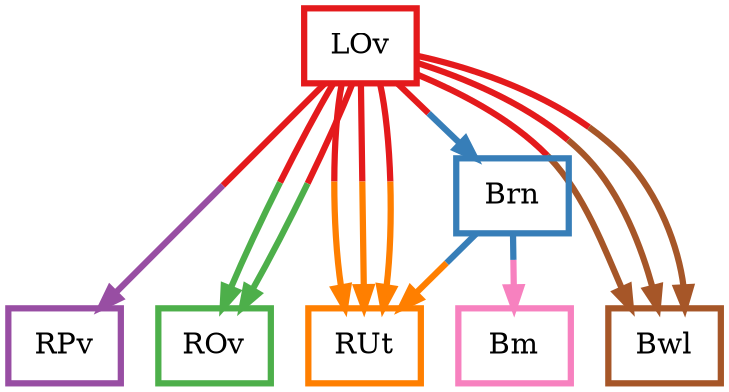 digraph barS {
	{
		rank=same
	3 [shape=box,penwidth=3,colorscheme=set19,color=1,label="LOv"]
	}
	{
		rank=same
		6 [shape=box,penwidth=3,colorscheme=set19,color=5,label="RUt"]
		5 [shape=box,penwidth=3,colorscheme=set19,color=4,label="RPv"]
		4 [shape=box,penwidth=3,colorscheme=set19,color=3,label="ROv"]
		2 [shape=box,penwidth=3,colorscheme=set19,color=7,label="Bwl"]
		0 [shape=box,penwidth=3,colorscheme=set19,color=8,label="Bm"]
	}
	1 [shape=box,penwidth=3,colorscheme=set19,color=2,label="Brn"]
	3 -> 1 [penwidth=3,colorscheme=set19,color="1;0.5:2"]
	3 -> 2 [penwidth=3,colorscheme=set19,color="1;0.5:7"]
	3 -> 6 [penwidth=3,colorscheme=set19,color="1;0.5:5"]
	3 -> 4 [penwidth=3,colorscheme=set19,color="1;0.5:3"]
	3 -> 2 [penwidth=3,colorscheme=set19,color="1;0.5:7"]
	3 -> 6 [penwidth=3,colorscheme=set19,color="1;0.5:5"]
	3 -> 4 [penwidth=3,colorscheme=set19,color="1;0.5:3"]
	3 -> 2 [penwidth=3,colorscheme=set19,color="1;0.5:7"]
	3 -> 5 [penwidth=3,colorscheme=set19,color="1;0.5:4"]
	3 -> 6 [penwidth=3,colorscheme=set19,color="1;0.5:5"]
	1 -> 0 [penwidth=3,colorscheme=set19,color="2;0.5:8"]
	1 -> 6 [penwidth=3,colorscheme=set19,color="2;0.5:5"]
}
